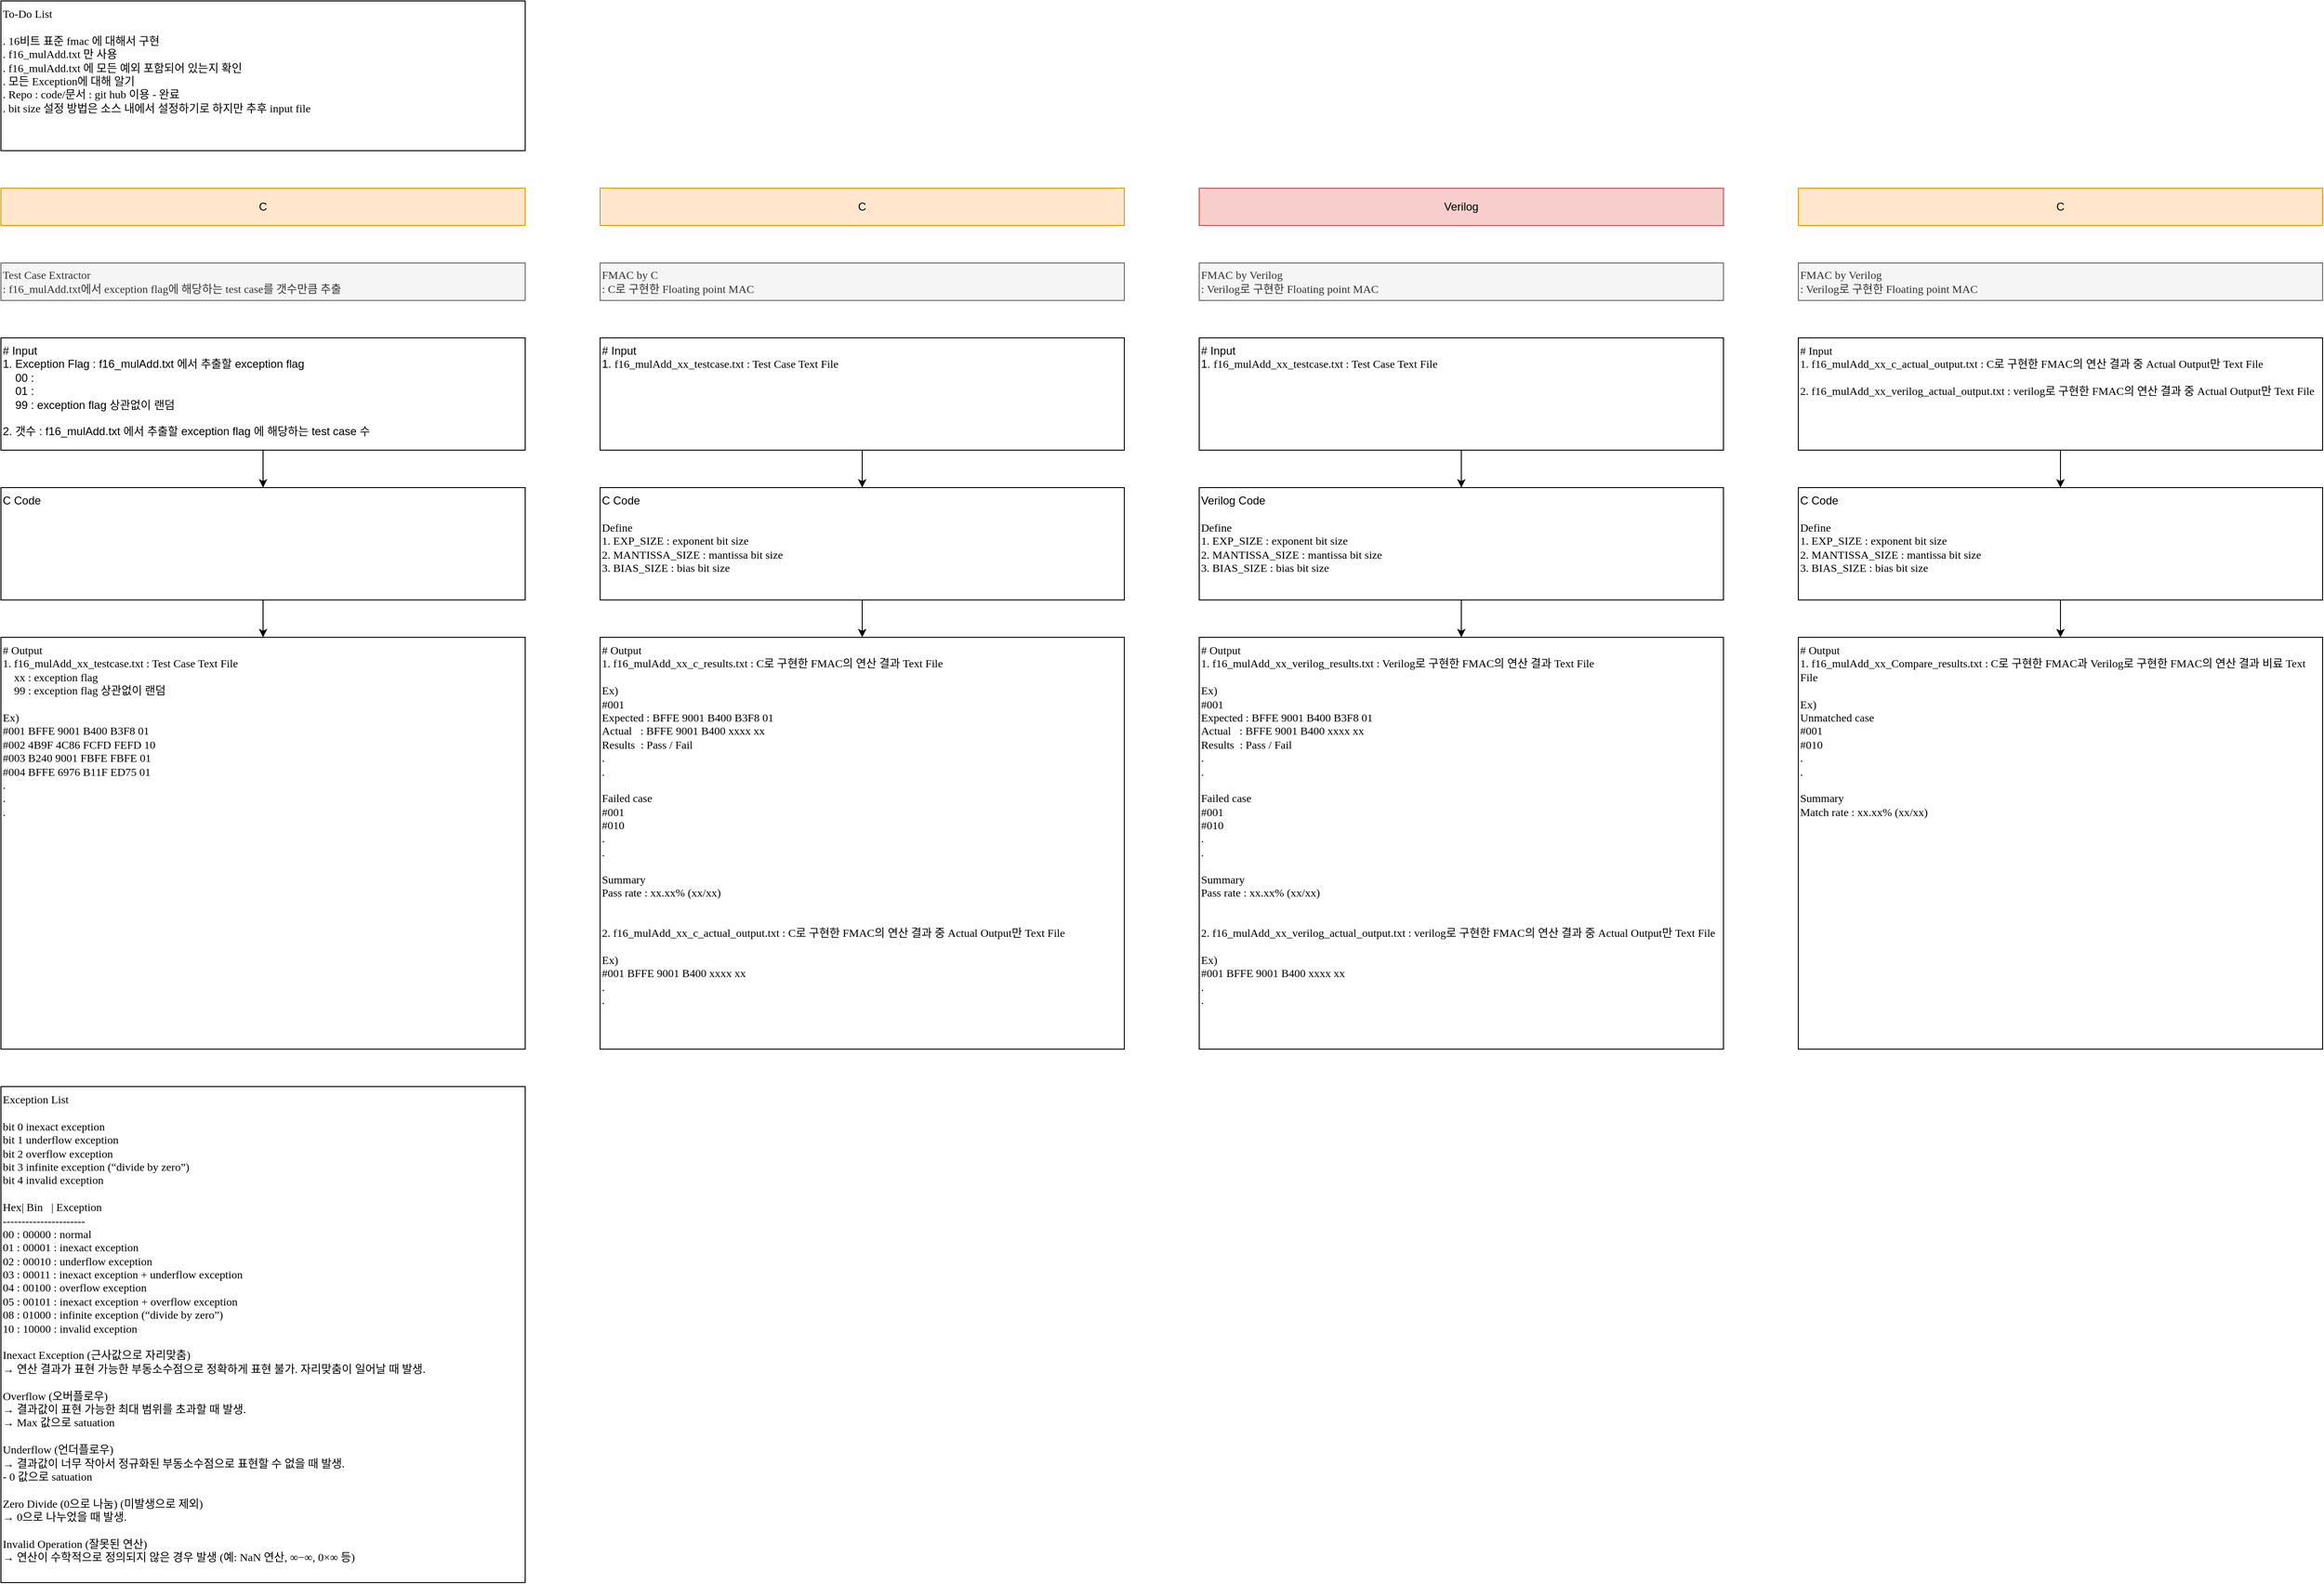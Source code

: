 <mxfile version="16.5.1" type="device"><diagram name="페이지-1" id="JdB9PleLyBteCPgEyUDy"><mxGraphModel dx="2062" dy="1203" grid="1" gridSize="10" guides="1" tooltips="1" connect="1" arrows="1" fold="1" page="1" pageScale="1" pageWidth="827" pageHeight="1169" math="0" shadow="0"><root><mxCell id="0"/><mxCell id="1" parent="0"/><mxCell id="Jv3bgRgJWsJQvQthyfFe-41" value="&lt;div&gt;To-Do List&lt;/div&gt;&lt;div&gt;&lt;br&gt;&lt;/div&gt;. 16비트 표준 fmac 에 대해서 구현&lt;div&gt;.&amp;nbsp;&lt;span style=&quot;background-color: transparent; color: light-dark(rgb(0, 0, 0), rgb(255, 255, 255));&quot;&gt;f16_mulAdd.txt 만 사용&lt;/span&gt;&lt;/div&gt;&lt;div&gt;&lt;span style=&quot;background-color: transparent; color: light-dark(rgb(0, 0, 0), rgb(255, 255, 255));&quot;&gt;.&amp;nbsp;&lt;/span&gt;&lt;span style=&quot;background-color: transparent; color: light-dark(rgb(0, 0, 0), rgb(255, 255, 255));&quot;&gt;f16_mulAdd.txt 에 모든 예외 포함되어 있는지 확인&lt;/span&gt;&lt;/div&gt;&lt;div&gt;&lt;span style=&quot;background-color: transparent; color: light-dark(rgb(0, 0, 0), rgb(255, 255, 255));&quot;&gt;. 모든 Exception에 대해 알기&lt;/span&gt;&lt;/div&gt;&lt;div&gt;&lt;span style=&quot;background-color: transparent; color: light-dark(rgb(0, 0, 0), rgb(255, 255, 255));&quot;&gt;. Repo : code/문서 : git hub 이용 - 완료&lt;/span&gt;&lt;/div&gt;&lt;div&gt;. bit size 설정 방법은 소스 내에서 설정하기로 하지만 추후 input file&amp;nbsp;&lt;/div&gt;&lt;div&gt;&lt;span style=&quot;background-color: transparent; color: light-dark(rgb(0, 0, 0), rgb(255, 255, 255));&quot;&gt;&lt;br&gt;&lt;/span&gt;&lt;/div&gt;" style="whiteSpace=wrap;html=1;fontFamily=Lucida Console;align=left;verticalAlign=top;" parent="1" vertex="1"><mxGeometry width="560" height="160" as="geometry"/></mxCell><mxCell id="Jv3bgRgJWsJQvQthyfFe-46" value="&lt;div&gt;&lt;div&gt;&lt;font face=&quot;Lucida Console&quot;&gt;Exception List&lt;/font&gt;&lt;/div&gt;&lt;div&gt;&lt;font face=&quot;Lucida Console&quot;&gt;&lt;br&gt;&lt;/font&gt;&lt;/div&gt;&lt;div&gt;&lt;font face=&quot;Lucida Console&quot;&gt;bit 0 inexact exception&lt;/font&gt;&lt;/div&gt;&lt;div&gt;&lt;font face=&quot;Lucida Console&quot;&gt;bit 1 underflow exception&lt;/font&gt;&lt;/div&gt;&lt;div&gt;&lt;font face=&quot;Lucida Console&quot;&gt;bit 2 overflow exception&lt;/font&gt;&lt;/div&gt;&lt;div&gt;&lt;font face=&quot;Lucida Console&quot;&gt;bit 3 infinite exception (“divide by zero”)&lt;/font&gt;&lt;/div&gt;&lt;div&gt;&lt;font face=&quot;Lucida Console&quot;&gt;bit 4 invalid exception&lt;/font&gt;&lt;/div&gt;&lt;/div&gt;&lt;div&gt;&lt;font face=&quot;Lucida Console&quot;&gt;&lt;br&gt;&lt;/font&gt;&lt;/div&gt;&lt;div&gt;&lt;font face=&quot;Lucida Console&quot;&gt;Hex| Bin&amp;nbsp; &amp;nbsp;| Exception&lt;/font&gt;&lt;/div&gt;&lt;div&gt;&lt;font face=&quot;Lucida Console&quot;&gt;----------------------&lt;/font&gt;&lt;/div&gt;&lt;div&gt;&lt;font face=&quot;Lucida Console&quot;&gt;00 : 00000 : normal&lt;/font&gt;&lt;/div&gt;&lt;div&gt;&lt;font face=&quot;Lucida Console&quot;&gt;01 : 00001 :&amp;nbsp;&lt;/font&gt;&lt;span style=&quot;background-color: transparent&quot;&gt;inexact exception&lt;/span&gt;&lt;/div&gt;&lt;div&gt;&lt;font face=&quot;Lucida Console&quot;&gt;02 : 00010 :&amp;nbsp;&lt;/font&gt;&lt;span style=&quot;background-color: transparent&quot;&gt;underflow exception&lt;/span&gt;&lt;/div&gt;&lt;div&gt;&lt;span style=&quot;background-color: transparent&quot;&gt;03 : 00011 :&amp;nbsp;&lt;/span&gt;&lt;span style=&quot;background-color: transparent&quot;&gt;inexact exception +&amp;nbsp;&lt;/span&gt;&lt;span style=&quot;background-color: transparent&quot;&gt;underflow exception&lt;/span&gt;&lt;/div&gt;&lt;div&gt;&lt;span style=&quot;background-color: transparent&quot;&gt;04 : 00100 :&amp;nbsp;&lt;/span&gt;&lt;span style=&quot;background-color: transparent&quot;&gt;overflow exception&lt;/span&gt;&lt;/div&gt;&lt;div&gt;&lt;span style=&quot;background-color: transparent&quot;&gt;05 : 00101 :&amp;nbsp;&lt;/span&gt;&lt;span style=&quot;background-color: transparent&quot;&gt;inexact exception +&amp;nbsp;&lt;/span&gt;&lt;span style=&quot;background-color: transparent&quot;&gt;overflow exception&lt;/span&gt;&lt;/div&gt;&lt;div&gt;&lt;span style=&quot;background-color: transparent&quot;&gt;08 : 01000 :&amp;nbsp;&lt;/span&gt;&lt;span style=&quot;background-color: transparent&quot;&gt;infinite exception (“divide by zero”)&lt;/span&gt;&lt;/div&gt;&lt;div&gt;&lt;span style=&quot;background-color: transparent&quot;&gt;10 : 10000 :&amp;nbsp;&lt;/span&gt;&lt;span style=&quot;background-color: transparent&quot;&gt;invalid exception&lt;/span&gt;&lt;/div&gt;&lt;div&gt;&lt;span style=&quot;background-color: transparent&quot;&gt;&lt;br&gt;&lt;/span&gt;&lt;/div&gt;&lt;div&gt;&lt;div&gt;Inexact Exception (근사값으로 자리맞춤)&lt;/div&gt;&lt;div&gt;→ 연산 결과가 표현 가능한 부동소수점으로 정확하게 표현 불가. 자리맞춤이 일어날 때 발생.&lt;/div&gt;&lt;/div&gt;&lt;div&gt;&lt;br&gt;&lt;/div&gt;&lt;div&gt;&lt;span style=&quot;background-color: transparent&quot;&gt;&lt;div&gt;Overflow (오버플로우)&lt;/div&gt;&lt;div&gt;→ 결과값이 표현 가능한 최대 범위를 초과할 때 발생.&lt;/div&gt;&lt;div&gt;→ Max 값으로 satuation&lt;br&gt;&lt;/div&gt;&lt;div&gt;&lt;br&gt;&lt;/div&gt;&lt;div&gt;Underflow (언더플로우)&amp;nbsp;&amp;nbsp;&lt;/div&gt;&lt;div&gt;→ 결과값이 너무 작아서 정규화된 부동소수점으로 표현할 수 없을 때 발생.&lt;/div&gt;&lt;div&gt;- 0 값으로 satuation&lt;/div&gt;&lt;div&gt;&lt;br&gt;&lt;/div&gt;&lt;div&gt;Zero Divide (0으로 나눔) (미발생으로 제외)&lt;/div&gt;&lt;div&gt;→ 0으로 나누었을 때 발생.&lt;/div&gt;&lt;div&gt;&lt;br&gt;&lt;/div&gt;&lt;div&gt;Invalid Operation (잘못된 연산)&lt;/div&gt;&lt;div&gt;→ 연산이 수학적으로 정의되지 않은 경우 발생 (예: NaN 연산, ∞−∞, 0×∞ 등)&lt;/div&gt;&lt;/span&gt;&lt;/div&gt;" style="whiteSpace=wrap;html=1;fontFamily=Lucida Console;align=left;verticalAlign=top;" parent="1" vertex="1"><mxGeometry y="1160" width="560" height="530" as="geometry"/></mxCell><mxCell id="Jv3bgRgJWsJQvQthyfFe-68" value="" style="group" parent="1" vertex="1" connectable="0"><mxGeometry x="1920" y="200" width="560" height="920" as="geometry"/></mxCell><mxCell id="Jv3bgRgJWsJQvQthyfFe-60" value="C" style="whiteSpace=wrap;html=1;fillColor=#ffe6cc;strokeColor=#d79b00;" parent="Jv3bgRgJWsJQvQthyfFe-68" vertex="1"><mxGeometry width="560" height="40" as="geometry"/></mxCell><mxCell id="Jv3bgRgJWsJQvQthyfFe-61" value="FMAC by Verilog&lt;div&gt;: Verilog로 구현한 Floating point MAC&lt;/div&gt;" style="whiteSpace=wrap;html=1;align=left;fontFamily=Lucida Console;fillColor=#f5f5f5;fontColor=#333333;strokeColor=#666666;" parent="Jv3bgRgJWsJQvQthyfFe-68" vertex="1"><mxGeometry y="80" width="560" height="40" as="geometry"/></mxCell><mxCell id="Jv3bgRgJWsJQvQthyfFe-62" value="&lt;div&gt;&lt;span style=&quot;text-wrap-mode: nowrap;&quot;&gt;# Input&lt;/span&gt;&lt;/div&gt;&lt;span style=&quot;text-wrap-mode: nowrap;&quot;&gt;1.&amp;nbsp;&lt;/span&gt;f16_mulAdd_xx_c_actual_output.txt :&amp;nbsp;&lt;span style=&quot;color: light-dark(rgb(0, 0, 0), rgb(255, 255, 255)); background-color: transparent;&quot;&gt;C로 구현한 FMAC의 연산 결과 중 Actual Output만 Text File&lt;/span&gt;&lt;div&gt;&lt;br&gt;&lt;/div&gt;&lt;div&gt;2. f16_mulAdd_xx_verilog_actual_output.txt : verilog&lt;span style=&quot;color: light-dark(rgb(0, 0, 0), rgb(255, 255, 255)); background-color: transparent;&quot;&gt;로 구현한 FMAC의 연산 결과 중 Actual Output만 Text File&lt;/span&gt;&lt;br&gt;&lt;div&gt;&lt;br&gt;&lt;/div&gt;&lt;/div&gt;" style="whiteSpace=wrap;html=1;align=left;fontFamily=Lucida Console;verticalAlign=top;" parent="Jv3bgRgJWsJQvQthyfFe-68" vertex="1"><mxGeometry y="160" width="560" height="120" as="geometry"/></mxCell><mxCell id="Jv3bgRgJWsJQvQthyfFe-63" value="C Code&lt;div&gt;&lt;br&gt;&lt;/div&gt;&lt;div&gt;&lt;span style=&quot;font-family: &amp;quot;Lucida Console&amp;quot;; text-wrap-mode: nowrap;&quot;&gt;Define&lt;/span&gt;&lt;div style=&quot;font-family: &amp;quot;Lucida Console&amp;quot;; text-wrap-mode: nowrap;&quot;&gt;1. EXP_SIZE : exponent bit size&lt;/div&gt;&lt;div style=&quot;font-family: &amp;quot;Lucida Console&amp;quot;; text-wrap-mode: nowrap;&quot;&gt;2. MANTISSA_SIZE : mantissa bit size&lt;/div&gt;&lt;div style=&quot;font-family: &amp;quot;Lucida Console&amp;quot;; text-wrap-mode: nowrap;&quot;&gt;3. BIAS_SIZE : bias bit size&lt;/div&gt;&lt;/div&gt;" style="whiteSpace=wrap;html=1;align=left;verticalAlign=top;" parent="Jv3bgRgJWsJQvQthyfFe-68" vertex="1"><mxGeometry y="320" width="560" height="120" as="geometry"/></mxCell><mxCell id="Jv3bgRgJWsJQvQthyfFe-64" value="" style="endArrow=classic;html=1;rounded=0;exitX=0.5;exitY=1;exitDx=0;exitDy=0;" parent="Jv3bgRgJWsJQvQthyfFe-68" source="Jv3bgRgJWsJQvQthyfFe-62" target="Jv3bgRgJWsJQvQthyfFe-63" edge="1"><mxGeometry width="50" height="50" relative="1" as="geometry"><mxPoint x="-510" y="290" as="sourcePoint"/><mxPoint x="-510" y="330" as="targetPoint"/></mxGeometry></mxCell><mxCell id="Jv3bgRgJWsJQvQthyfFe-65" value="# Output&amp;nbsp;&lt;div&gt;1. f16_mulAdd_xx_Compare_results.txt : C로 구현한 FMAC과 Verilog로 구현한 FMAC의 연산 결과 비료 Text File&lt;br&gt;&lt;div&gt;&lt;div&gt;&lt;br&gt;&lt;/div&gt;&lt;div&gt;Ex)&lt;/div&gt;&lt;div&gt;&lt;div style=&quot;text-wrap-mode: nowrap;&quot;&gt;Unmatched case&lt;/div&gt;&lt;div style=&quot;text-wrap-mode: nowrap;&quot;&gt;#001&lt;/div&gt;&lt;div style=&quot;text-wrap-mode: nowrap;&quot;&gt;#010&lt;/div&gt;&lt;div style=&quot;text-wrap-mode: nowrap;&quot;&gt;.&lt;/div&gt;&lt;div style=&quot;text-wrap-mode: nowrap;&quot;&gt;.&lt;/div&gt;&lt;div style=&quot;text-wrap-mode: nowrap;&quot;&gt;&lt;br&gt;&lt;div&gt;Summary&lt;/div&gt;&lt;/div&gt;&lt;div style=&quot;text-wrap-mode: nowrap;&quot;&gt;Match rate : xx.xx% (xx/xx)&lt;/div&gt;&lt;/div&gt;&lt;/div&gt;&lt;/div&gt;" style="whiteSpace=wrap;html=1;align=left;fontFamily=Lucida Console;verticalAlign=top;" parent="Jv3bgRgJWsJQvQthyfFe-68" vertex="1"><mxGeometry y="480" width="560" height="440" as="geometry"/></mxCell><mxCell id="Jv3bgRgJWsJQvQthyfFe-67" value="" style="endArrow=classic;html=1;rounded=0;exitX=0.5;exitY=1;exitDx=0;exitDy=0;entryX=0.5;entryY=0;entryDx=0;entryDy=0;" parent="Jv3bgRgJWsJQvQthyfFe-68" source="Jv3bgRgJWsJQvQthyfFe-63" target="Jv3bgRgJWsJQvQthyfFe-65" edge="1"><mxGeometry width="50" height="50" relative="1" as="geometry"><mxPoint x="-510" y="290" as="sourcePoint"/><mxPoint x="-510" y="330" as="targetPoint"/></mxGeometry></mxCell><mxCell id="Jv3bgRgJWsJQvQthyfFe-69" value="" style="group" parent="1" vertex="1" connectable="0"><mxGeometry x="1280" y="200" width="560" height="920" as="geometry"/></mxCell><mxCell id="Jv3bgRgJWsJQvQthyfFe-53" value="Verilog" style="whiteSpace=wrap;html=1;fillColor=#f8cecc;strokeColor=#b85450;" parent="Jv3bgRgJWsJQvQthyfFe-69" vertex="1"><mxGeometry width="560" height="40" as="geometry"/></mxCell><mxCell id="Jv3bgRgJWsJQvQthyfFe-54" value="Verilog Code&lt;div&gt;&lt;br&gt;&lt;/div&gt;&lt;div&gt;&lt;span style=&quot;font-family: &amp;quot;Lucida Console&amp;quot;; text-wrap-mode: nowrap;&quot;&gt;Define&lt;/span&gt;&lt;div style=&quot;font-family: &amp;quot;Lucida Console&amp;quot;; text-wrap-mode: nowrap;&quot;&gt;1. EXP_SIZE : exponent bit size&lt;/div&gt;&lt;div style=&quot;font-family: &amp;quot;Lucida Console&amp;quot;; text-wrap-mode: nowrap;&quot;&gt;2. MANTISSA_SIZE : mantissa bit size&lt;/div&gt;&lt;div style=&quot;font-family: &amp;quot;Lucida Console&amp;quot;; text-wrap-mode: nowrap;&quot;&gt;3. BIAS_SIZE : bias bit size&lt;/div&gt;&lt;/div&gt;" style="whiteSpace=wrap;html=1;align=left;verticalAlign=top;" parent="Jv3bgRgJWsJQvQthyfFe-69" vertex="1"><mxGeometry y="320" width="560" height="120" as="geometry"/></mxCell><mxCell id="Jv3bgRgJWsJQvQthyfFe-55" value="" style="endArrow=classic;html=1;rounded=0;exitX=0.5;exitY=1;exitDx=0;exitDy=0;entryX=0.5;entryY=0;entryDx=0;entryDy=0;" parent="Jv3bgRgJWsJQvQthyfFe-69" source="Jv3bgRgJWsJQvQthyfFe-57" target="Jv3bgRgJWsJQvQthyfFe-54" edge="1"><mxGeometry width="50" height="50" relative="1" as="geometry"><mxPoint x="400" y="80" as="sourcePoint"/><mxPoint x="400" y="158" as="targetPoint"/></mxGeometry></mxCell><mxCell id="Jv3bgRgJWsJQvQthyfFe-56" value="" style="endArrow=classic;html=1;rounded=0;exitX=0.5;exitY=1;exitDx=0;exitDy=0;entryX=0.5;entryY=0;entryDx=0;entryDy=0;" parent="Jv3bgRgJWsJQvQthyfFe-69" source="Jv3bgRgJWsJQvQthyfFe-54" target="Jv3bgRgJWsJQvQthyfFe-58" edge="1"><mxGeometry width="50" height="50" relative="1" as="geometry"><mxPoint x="410" y="90" as="sourcePoint"/><mxPoint x="400" y="320" as="targetPoint"/></mxGeometry></mxCell><mxCell id="Jv3bgRgJWsJQvQthyfFe-57" value="&lt;div&gt;&lt;span style=&quot;font-family: Helvetica; text-wrap-mode: nowrap;&quot;&gt;# Input&lt;/span&gt;&lt;/div&gt;&lt;span style=&quot;font-family: Helvetica; text-wrap-mode: nowrap;&quot;&gt;1.&amp;nbsp;&lt;/span&gt;&lt;span style=&quot;text-wrap-mode: nowrap;&quot;&gt;f16_mulAdd_xx_testcase.txt : Test Case Text File&lt;/span&gt;&lt;div&gt;&lt;br&gt;&lt;/div&gt;" style="whiteSpace=wrap;html=1;align=left;fontFamily=Lucida Console;verticalAlign=top;" parent="Jv3bgRgJWsJQvQthyfFe-69" vertex="1"><mxGeometry y="160" width="560" height="120" as="geometry"/></mxCell><mxCell id="Jv3bgRgJWsJQvQthyfFe-58" value="# Output&amp;nbsp;&lt;div&gt;1. f16_mulAdd_xx_verilog_results.txt : Verilog로 구현한 FMAC의 연산 결과 Text File&lt;br&gt;&lt;div&gt;&lt;div&gt;&lt;br&gt;&lt;/div&gt;&lt;div&gt;Ex)&lt;/div&gt;&lt;div&gt;#001&lt;/div&gt;&lt;div&gt;Expected : BFFE 9001 B400 B3F8 01&lt;/div&gt;&lt;div&gt;Actual&amp;nbsp; &amp;nbsp;:&amp;nbsp;&lt;span style=&quot;background-color: transparent; color: light-dark(rgb(0, 0, 0), rgb(255, 255, 255));&quot;&gt;BFFE 9001 B400 xxxx xx&lt;/span&gt;&lt;/div&gt;&lt;div&gt;Results&amp;nbsp; : Pass / Fail&lt;/div&gt;&lt;div&gt;.&lt;/div&gt;&lt;/div&gt;&lt;div&gt;.&lt;/div&gt;&lt;div&gt;&lt;br&gt;&lt;/div&gt;&lt;div&gt;Failed case&lt;/div&gt;&lt;div&gt;#001&lt;/div&gt;&lt;div&gt;#010&lt;/div&gt;&lt;div&gt;.&lt;/div&gt;&lt;div&gt;.&lt;/div&gt;&lt;div&gt;&lt;br&gt;&lt;/div&gt;&lt;div&gt;&lt;div&gt;Summary&lt;/div&gt;&lt;div&gt;Pass rate : xx.xx% (xx/xx)&lt;/div&gt;&lt;div&gt;&lt;br&gt;&lt;/div&gt;&lt;/div&gt;&lt;div&gt;&lt;br&gt;&lt;/div&gt;&lt;div&gt;2. f16_mulAdd_xx_verilog_actual_output.txt : verilog&lt;span style=&quot;background-color: transparent; color: light-dark(rgb(0, 0, 0), rgb(255, 255, 255));&quot;&gt;로 구현한 FMAC의 연산 결과 중 Actual Output만 Text File&lt;/span&gt;&lt;/div&gt;&lt;div&gt;&lt;br&gt;&lt;/div&gt;&lt;div&gt;Ex)&lt;/div&gt;&lt;div&gt;&lt;span style=&quot;text-wrap-mode: nowrap;&quot;&gt;#001&lt;/span&gt;&lt;span style=&quot;color: light-dark(rgb(0, 0, 0), rgb(255, 255, 255)); text-wrap-mode: nowrap; background-color: transparent;&quot;&gt;&amp;nbsp;&lt;/span&gt;&lt;span style=&quot;color: light-dark(rgb(0, 0, 0), rgb(255, 255, 255)); text-wrap-mode: nowrap; background-color: transparent;&quot;&gt;BFFE 9001 B400 xxxx xx&lt;/span&gt;&lt;/div&gt;&lt;/div&gt;&lt;div&gt;&lt;span style=&quot;color: light-dark(rgb(0, 0, 0), rgb(255, 255, 255)); text-wrap-mode: nowrap; background-color: transparent;&quot;&gt;.&lt;/span&gt;&lt;/div&gt;&lt;div&gt;&lt;span style=&quot;color: light-dark(rgb(0, 0, 0), rgb(255, 255, 255)); text-wrap-mode: nowrap; background-color: transparent;&quot;&gt;.&lt;/span&gt;&lt;/div&gt;" style="whiteSpace=wrap;html=1;align=left;fontFamily=Lucida Console;verticalAlign=top;" parent="Jv3bgRgJWsJQvQthyfFe-69" vertex="1"><mxGeometry y="480" width="560" height="440" as="geometry"/></mxCell><mxCell id="Jv3bgRgJWsJQvQthyfFe-59" value="FMAC by Verilog&lt;div&gt;: Verilog로 구현한 Floating point MAC&lt;/div&gt;" style="whiteSpace=wrap;html=1;align=left;fontFamily=Lucida Console;fillColor=#f5f5f5;fontColor=#333333;strokeColor=#666666;" parent="Jv3bgRgJWsJQvQthyfFe-69" vertex="1"><mxGeometry y="80" width="560" height="40" as="geometry"/></mxCell><mxCell id="Jv3bgRgJWsJQvQthyfFe-70" value="" style="group" parent="1" vertex="1" connectable="0"><mxGeometry x="640" y="200" width="560" height="920" as="geometry"/></mxCell><mxCell id="Jv3bgRgJWsJQvQthyfFe-11" value="C Code&lt;div&gt;&lt;br&gt;&lt;/div&gt;&lt;div&gt;&lt;span style=&quot;font-family: &amp;quot;Lucida Console&amp;quot;; text-wrap-mode: nowrap;&quot;&gt;Define&lt;/span&gt;&lt;div style=&quot;font-family: &amp;quot;Lucida Console&amp;quot;; text-wrap-mode: nowrap;&quot;&gt;1. EXP_SIZE : exponent bit size&lt;/div&gt;&lt;div style=&quot;font-family: &amp;quot;Lucida Console&amp;quot;; text-wrap-mode: nowrap;&quot;&gt;2. MANTISSA_SIZE : mantissa bit size&lt;/div&gt;&lt;div style=&quot;font-family: &amp;quot;Lucida Console&amp;quot;; text-wrap-mode: nowrap;&quot;&gt;3. BIAS_SIZE : bias bit size&lt;/div&gt;&lt;/div&gt;" style="whiteSpace=wrap;html=1;align=left;verticalAlign=top;" parent="Jv3bgRgJWsJQvQthyfFe-70" vertex="1"><mxGeometry y="320" width="560" height="120" as="geometry"/></mxCell><mxCell id="Jv3bgRgJWsJQvQthyfFe-12" value="" style="endArrow=classic;html=1;rounded=0;exitX=0.5;exitY=1;exitDx=0;exitDy=0;entryX=0.5;entryY=0;entryDx=0;entryDy=0;" parent="Jv3bgRgJWsJQvQthyfFe-70" source="Jv3bgRgJWsJQvQthyfFe-50" target="Jv3bgRgJWsJQvQthyfFe-11" edge="1"><mxGeometry width="50" height="50" relative="1" as="geometry"><mxPoint x="400" y="80" as="sourcePoint"/><mxPoint x="400" y="158" as="targetPoint"/></mxGeometry></mxCell><mxCell id="Jv3bgRgJWsJQvQthyfFe-16" value="" style="endArrow=classic;html=1;rounded=0;exitX=0.5;exitY=1;exitDx=0;exitDy=0;entryX=0.5;entryY=0;entryDx=0;entryDy=0;" parent="Jv3bgRgJWsJQvQthyfFe-70" source="Jv3bgRgJWsJQvQthyfFe-11" target="Jv3bgRgJWsJQvQthyfFe-51" edge="1"><mxGeometry width="50" height="50" relative="1" as="geometry"><mxPoint x="410" y="90" as="sourcePoint"/><mxPoint x="400" y="320" as="targetPoint"/></mxGeometry></mxCell><mxCell id="Jv3bgRgJWsJQvQthyfFe-48" value="C" style="whiteSpace=wrap;html=1;fillColor=#ffe6cc;strokeColor=#d79b00;" parent="Jv3bgRgJWsJQvQthyfFe-70" vertex="1"><mxGeometry width="560" height="40" as="geometry"/></mxCell><mxCell id="Jv3bgRgJWsJQvQthyfFe-50" value="&lt;div&gt;&lt;span style=&quot;font-family: Helvetica; text-wrap-mode: nowrap;&quot;&gt;# Input&lt;/span&gt;&lt;/div&gt;&lt;span style=&quot;font-family: Helvetica; text-wrap-mode: nowrap;&quot;&gt;1.&amp;nbsp;&lt;/span&gt;&lt;span style=&quot;text-wrap-mode: nowrap;&quot;&gt;f16_mulAdd_xx_testcase.txt : Test Case Text File&lt;/span&gt;&lt;div&gt;&lt;br&gt;&lt;/div&gt;" style="whiteSpace=wrap;html=1;align=left;fontFamily=Lucida Console;verticalAlign=top;" parent="Jv3bgRgJWsJQvQthyfFe-70" vertex="1"><mxGeometry y="160" width="560" height="120" as="geometry"/></mxCell><mxCell id="Jv3bgRgJWsJQvQthyfFe-51" value="# Output&amp;nbsp;&lt;div&gt;1. f16_mulAdd_xx_c_results.txt : C로 구현한 FMAC의 연산 결과 Text File&lt;br&gt;&lt;div&gt;&lt;div&gt;&lt;br&gt;&lt;/div&gt;&lt;div&gt;Ex)&lt;/div&gt;&lt;div&gt;#001&lt;/div&gt;&lt;div&gt;Expected : BFFE 9001 B400 B3F8 01&lt;/div&gt;&lt;div&gt;Actual&amp;nbsp; &amp;nbsp;:&amp;nbsp;&lt;span style=&quot;background-color: transparent; color: light-dark(rgb(0, 0, 0), rgb(255, 255, 255));&quot;&gt;BFFE 9001 B400 xxxx xx&lt;/span&gt;&lt;/div&gt;&lt;div&gt;Results&amp;nbsp; : Pass / Fail&lt;/div&gt;&lt;div&gt;.&lt;/div&gt;&lt;/div&gt;&lt;div&gt;.&lt;/div&gt;&lt;div&gt;&lt;br&gt;&lt;/div&gt;&lt;div&gt;Failed case&lt;/div&gt;&lt;div&gt;#001&lt;/div&gt;&lt;div&gt;#010&lt;/div&gt;&lt;div&gt;.&lt;/div&gt;&lt;div&gt;.&lt;/div&gt;&lt;div&gt;&lt;br&gt;&lt;/div&gt;&lt;div&gt;&lt;div&gt;Summary&lt;/div&gt;&lt;div&gt;Pass rate : xx.xx% (xx/xx)&lt;/div&gt;&lt;div&gt;&lt;br&gt;&lt;/div&gt;&lt;/div&gt;&lt;div&gt;&lt;br&gt;&lt;/div&gt;&lt;div&gt;2. f16_mulAdd_xx_c_actual_output.txt :&amp;nbsp;&lt;span style=&quot;background-color: transparent; color: light-dark(rgb(0, 0, 0), rgb(255, 255, 255));&quot;&gt;C로 구현한 FMAC의 연산 결과 중 Actual Output만 Text File&lt;/span&gt;&lt;/div&gt;&lt;div&gt;&lt;br&gt;&lt;/div&gt;&lt;div&gt;Ex)&lt;/div&gt;&lt;div&gt;&lt;span style=&quot;text-wrap-mode: nowrap;&quot;&gt;#001&lt;/span&gt;&lt;span style=&quot;color: light-dark(rgb(0, 0, 0), rgb(255, 255, 255)); text-wrap-mode: nowrap; background-color: transparent;&quot;&gt;&amp;nbsp;&lt;/span&gt;&lt;span style=&quot;color: light-dark(rgb(0, 0, 0), rgb(255, 255, 255)); text-wrap-mode: nowrap; background-color: transparent;&quot;&gt;BFFE 9001 B400 xxxx xx&lt;/span&gt;&lt;/div&gt;&lt;/div&gt;&lt;div&gt;&lt;span style=&quot;color: light-dark(rgb(0, 0, 0), rgb(255, 255, 255)); text-wrap-mode: nowrap; background-color: transparent;&quot;&gt;.&lt;/span&gt;&lt;/div&gt;&lt;div&gt;&lt;span style=&quot;color: light-dark(rgb(0, 0, 0), rgb(255, 255, 255)); text-wrap-mode: nowrap; background-color: transparent;&quot;&gt;.&lt;/span&gt;&lt;/div&gt;" style="whiteSpace=wrap;html=1;align=left;fontFamily=Lucida Console;verticalAlign=top;" parent="Jv3bgRgJWsJQvQthyfFe-70" vertex="1"><mxGeometry y="480" width="560" height="440" as="geometry"/></mxCell><mxCell id="Jv3bgRgJWsJQvQthyfFe-52" value="FMAC by C&lt;div&gt;: C로 구현한 Floating point MAC&lt;/div&gt;" style="whiteSpace=wrap;html=1;align=left;fontFamily=Lucida Console;fillColor=#f5f5f5;strokeColor=#666666;fontColor=#333333;" parent="Jv3bgRgJWsJQvQthyfFe-70" vertex="1"><mxGeometry y="80" width="560" height="40" as="geometry"/></mxCell><mxCell id="Jv3bgRgJWsJQvQthyfFe-71" value="" style="group" parent="1" vertex="1" connectable="0"><mxGeometry y="200" width="560" height="920" as="geometry"/></mxCell><mxCell id="Jv3bgRgJWsJQvQthyfFe-1" value="C Code" style="whiteSpace=wrap;html=1;align=left;verticalAlign=top;" parent="Jv3bgRgJWsJQvQthyfFe-71" vertex="1"><mxGeometry y="320" width="560" height="120" as="geometry"/></mxCell><mxCell id="Jv3bgRgJWsJQvQthyfFe-3" value="" style="endArrow=classic;html=1;rounded=0;entryX=0.5;entryY=0;entryDx=0;entryDy=0;exitX=0.5;exitY=1;exitDx=0;exitDy=0;" parent="Jv3bgRgJWsJQvQthyfFe-71" source="Jv3bgRgJWsJQvQthyfFe-43" target="Jv3bgRgJWsJQvQthyfFe-1" edge="1"><mxGeometry width="50" height="50" relative="1" as="geometry"><mxPoint x="530" y="120" as="sourcePoint"/><mxPoint x="690" y="260" as="targetPoint"/></mxGeometry></mxCell><mxCell id="Jv3bgRgJWsJQvQthyfFe-9" value="" style="endArrow=classic;html=1;rounded=0;exitX=0.5;exitY=1;exitDx=0;exitDy=0;entryX=0.5;entryY=0;entryDx=0;entryDy=0;" parent="Jv3bgRgJWsJQvQthyfFe-71" source="Jv3bgRgJWsJQvQthyfFe-1" target="Jv3bgRgJWsJQvQthyfFe-44" edge="1"><mxGeometry width="50" height="50" relative="1" as="geometry"><mxPoint x="540" y="130" as="sourcePoint"/><mxPoint x="530" y="360" as="targetPoint"/></mxGeometry></mxCell><mxCell id="Jv3bgRgJWsJQvQthyfFe-39" value="C" style="whiteSpace=wrap;html=1;fillColor=#ffe6cc;strokeColor=#d79b00;" parent="Jv3bgRgJWsJQvQthyfFe-71" vertex="1"><mxGeometry width="560" height="40" as="geometry"/></mxCell><mxCell id="Jv3bgRgJWsJQvQthyfFe-42" value="Test Case Extractor&lt;div&gt;: f16_mulAdd.txt에서 exception flag에 해당하는 test case를 갯수만큼 추출&lt;/div&gt;" style="whiteSpace=wrap;html=1;align=left;fontFamily=Lucida Console;fillColor=#f5f5f5;strokeColor=#666666;fontColor=#333333;" parent="Jv3bgRgJWsJQvQthyfFe-71" vertex="1"><mxGeometry y="80" width="560" height="40" as="geometry"/></mxCell><mxCell id="Jv3bgRgJWsJQvQthyfFe-43" value="&lt;div&gt;&lt;span style=&quot;font-family: Helvetica; text-wrap-mode: nowrap;&quot;&gt;# Input&lt;/span&gt;&lt;/div&gt;&lt;span style=&quot;font-family: Helvetica; text-wrap-mode: nowrap;&quot;&gt;1. Exception Flag : f16_mulAdd.txt 에서 추출할 exception flag&lt;/span&gt;&lt;div&gt;&lt;font face=&quot;Helvetica&quot;&gt;&lt;span style=&quot;text-wrap-mode: nowrap;&quot;&gt;&amp;nbsp; &amp;nbsp; 00 :&amp;nbsp;&lt;/span&gt;&lt;/font&gt;&lt;/div&gt;&lt;div&gt;&lt;font face=&quot;Helvetica&quot;&gt;&lt;span style=&quot;text-wrap-mode: nowrap;&quot;&gt;&amp;nbsp; &amp;nbsp; 01 :&amp;nbsp;&lt;/span&gt;&lt;/font&gt;&lt;/div&gt;&lt;div&gt;&lt;font face=&quot;Helvetica&quot;&gt;&lt;span style=&quot;text-wrap-mode: nowrap;&quot;&gt;&amp;nbsp; &amp;nbsp; 99 : exception flag 상관없이 랜덤&amp;nbsp;&lt;br&gt;&lt;/span&gt;&lt;/font&gt;&lt;div&gt;&lt;div style=&quot;&quot;&gt;&lt;span style=&quot;font-family: Helvetica; text-wrap-mode: nowrap; background-color: transparent; color: light-dark(rgb(0, 0, 0), rgb(255, 255, 255));&quot;&gt;&lt;br&gt;&lt;/span&gt;&lt;/div&gt;&lt;div style=&quot;&quot;&gt;&lt;span style=&quot;font-family: Helvetica; text-wrap-mode: nowrap; background-color: transparent; color: light-dark(rgb(0, 0, 0), rgb(255, 255, 255));&quot;&gt;2. 갯수 :&amp;nbsp;&lt;/span&gt;&lt;span style=&quot;font-family: Helvetica; text-wrap-mode: nowrap; background-color: transparent; color: light-dark(rgb(0, 0, 0), rgb(255, 255, 255));&quot;&gt;f16_mulAdd.txt 에서 추출할 exception flag 에 해당하는 test case 수&amp;nbsp;&lt;/span&gt;&lt;/div&gt;&lt;/div&gt;&lt;/div&gt;" style="whiteSpace=wrap;html=1;align=left;fontFamily=Lucida Console;verticalAlign=top;" parent="Jv3bgRgJWsJQvQthyfFe-71" vertex="1"><mxGeometry y="160" width="560" height="120" as="geometry"/></mxCell><mxCell id="Jv3bgRgJWsJQvQthyfFe-44" value="&lt;div&gt;&lt;span style=&quot;text-wrap-mode: nowrap;&quot;&gt;# Output&lt;/span&gt;&lt;/div&gt;&lt;span style=&quot;text-wrap-mode: nowrap;&quot;&gt;1. f16_mulAdd_xx_testcase.txt : Test Case Text File&lt;/span&gt;&lt;div&gt;&lt;span style=&quot;text-wrap-mode: nowrap;&quot;&gt;&amp;nbsp; &amp;nbsp; xx : exception flag&lt;/span&gt;&lt;/div&gt;&lt;div&gt;&lt;span style=&quot;text-wrap-mode: nowrap;&quot;&gt;&amp;nbsp; &amp;nbsp; 99 : exception flag 상관없이 랜덤&lt;br&gt;&lt;/span&gt;&lt;div style=&quot;text-wrap-mode: nowrap;&quot;&gt;&lt;div&gt;&lt;br&gt;&lt;/div&gt;&lt;div&gt;Ex)&lt;/div&gt;&lt;div&gt;#001 BFFE 9001 B400 B3F8 01&lt;/div&gt;&lt;div&gt;&lt;span style=&quot;background-color: transparent; color: light-dark(rgb(0, 0, 0), rgb(255, 255, 255));&quot;&gt;#002&lt;/span&gt;&lt;span style=&quot;background-color: transparent; color: light-dark(rgb(0, 0, 0), rgb(255, 255, 255));&quot;&gt;&amp;nbsp;&lt;/span&gt;4B9F 4C86 FCFD FEFD 10&lt;/div&gt;&lt;div&gt;&lt;span style=&quot;background-color: transparent; color: light-dark(rgb(0, 0, 0), rgb(255, 255, 255));&quot;&gt;#003&lt;/span&gt;&lt;span style=&quot;background-color: transparent; color: light-dark(rgb(0, 0, 0), rgb(255, 255, 255));&quot;&gt;&amp;nbsp;&lt;/span&gt;B240 9001 FBFE FBFE 01&lt;/div&gt;&lt;div&gt;&lt;span style=&quot;background-color: transparent; color: light-dark(rgb(0, 0, 0), rgb(255, 255, 255));&quot;&gt;#004&lt;/span&gt;&lt;span style=&quot;background-color: transparent; color: light-dark(rgb(0, 0, 0), rgb(255, 255, 255));&quot;&gt;&amp;nbsp;&lt;/span&gt;BFFE 6976 B11F ED75 01&lt;/div&gt;&lt;div&gt;.&lt;/div&gt;&lt;div&gt;.&lt;/div&gt;&lt;div&gt;.&lt;/div&gt;&lt;/div&gt;&lt;/div&gt;" style="whiteSpace=wrap;html=1;align=left;fontFamily=Lucida Console;verticalAlign=top;" parent="Jv3bgRgJWsJQvQthyfFe-71" vertex="1"><mxGeometry y="480" width="560" height="440" as="geometry"/></mxCell></root></mxGraphModel></diagram></mxfile>